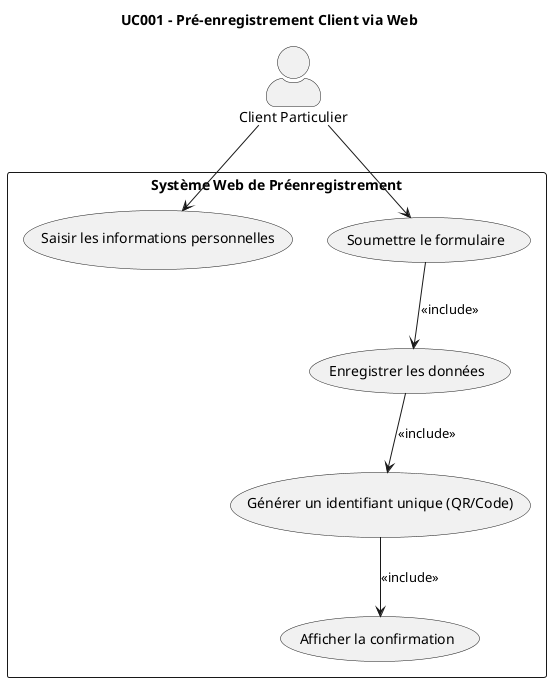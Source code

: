 @startuml UC001
skinparam actorStyle awesome

title UC001 – Pré-enregistrement Client via Web

actor "Client Particulier" as Client

rectangle "Système Web de Préenregistrement" {
    usecase "Saisir les informations personnelles" as UC1
    usecase "Soumettre le formulaire" as UC2
    usecase "Enregistrer les données" as UC3
    usecase "Générer un identifiant unique (QR/Code)" as UC4
    usecase "Afficher la confirmation" as UC5
}

Client --> UC1
Client --> UC2
UC2 --> UC3 : <<include>>
UC3 --> UC4 : <<include>>
UC4 --> UC5 : <<include>>

@enduml